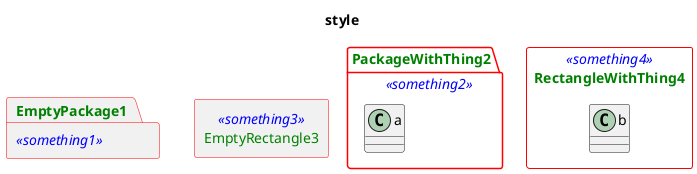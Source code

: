 {
  "sha1": "g6ijugapjgj301phvu3khib6ikmi7oq",
  "insertion": {
    "when": "2024-06-01T09:03:07.263Z",
    "url": "https://github.com/plantuml/plantuml/issues/1464#issuecomment-1596916553",
    "user": "plantuml@gmail.com"
  }
}
@startuml

title style

allowmixing

<style>
package, rectangle {
  FontColor green
  LineColor red
  stereotype {
    FontColor blue
  }
}
</style>


package EmptyPackage1 <<something1>>

package PackageWithThing2 <<something2>> {
    class a
}

rectangle EmptyRectangle3 <<something3>>

rectangle RectangleWithThing4 <<something4>> {
    class b
}

@enduml
